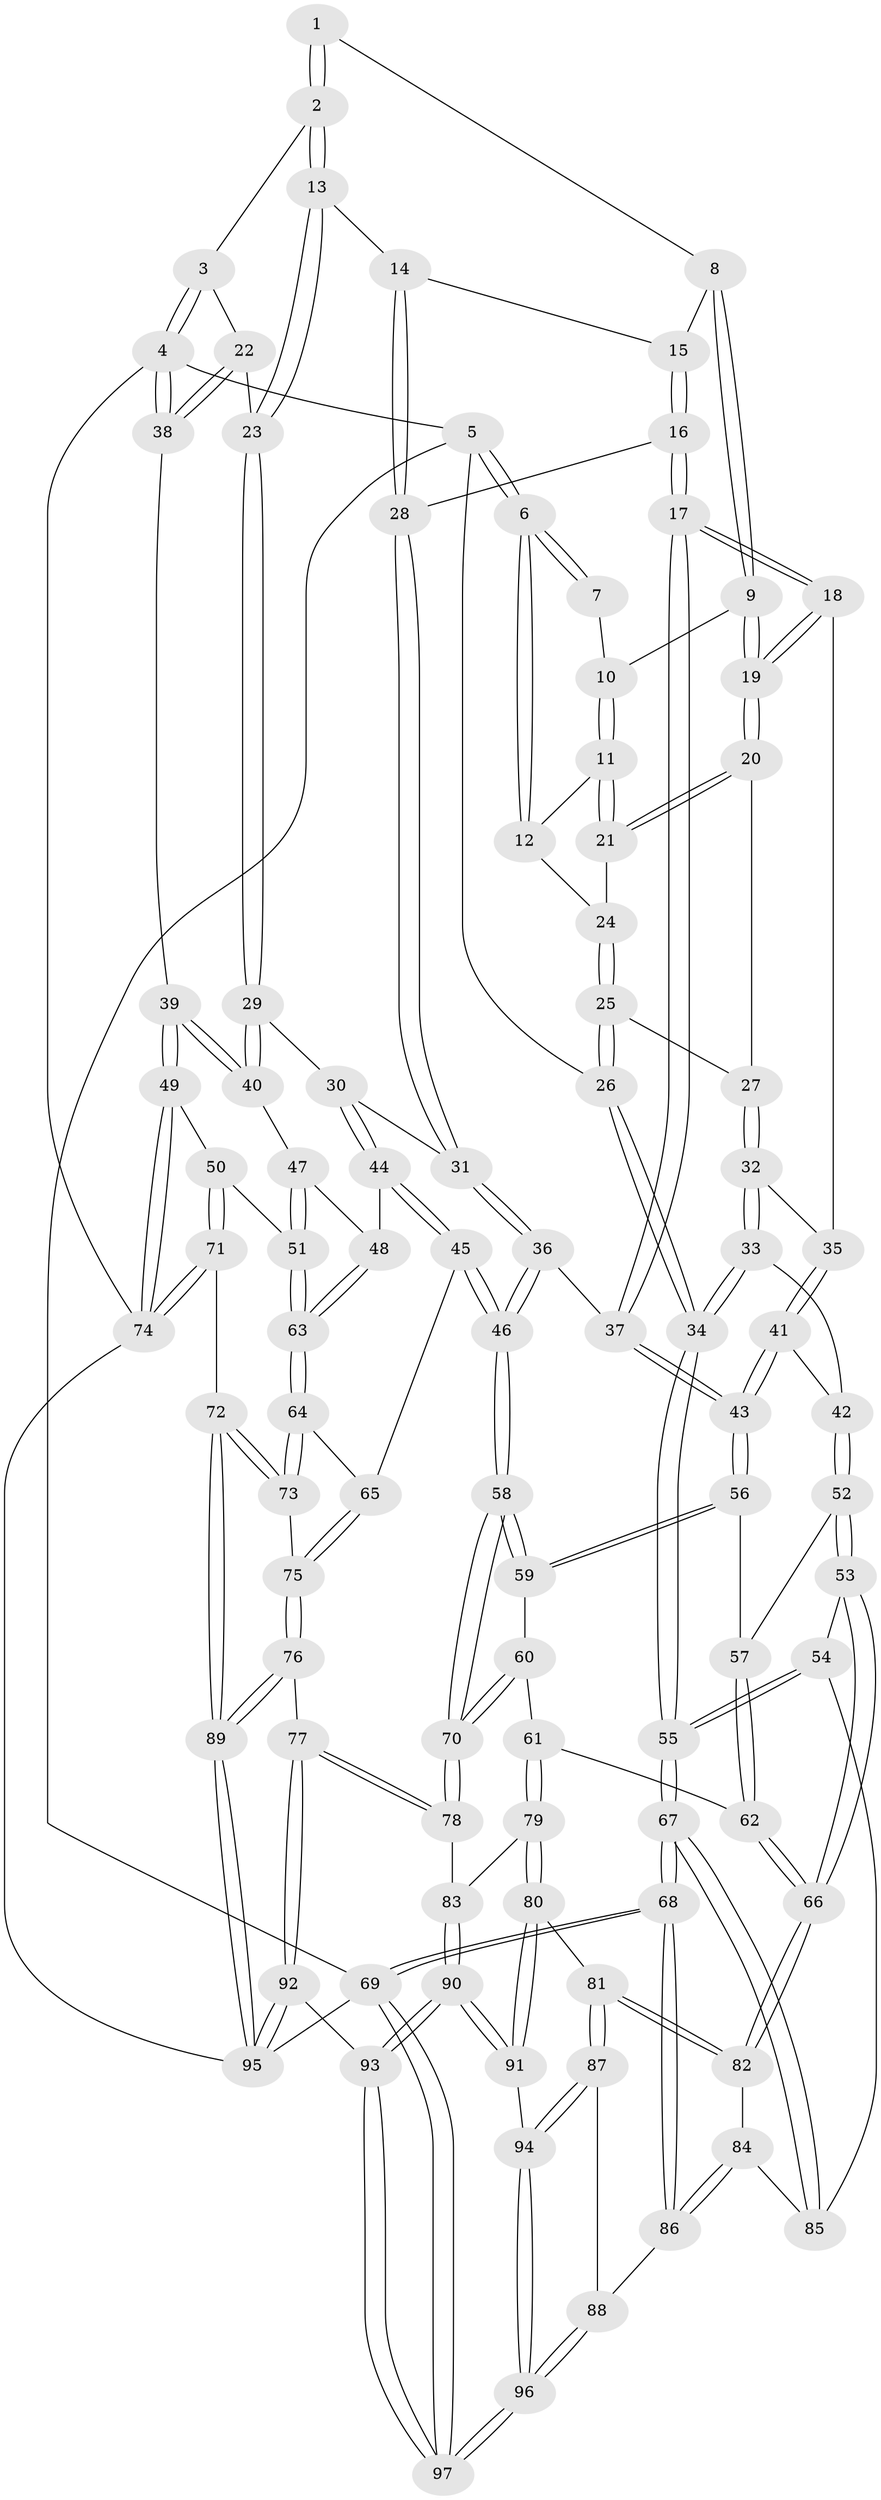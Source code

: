 // Generated by graph-tools (version 1.1) at 2025/27/03/09/25 03:27:03]
// undirected, 97 vertices, 239 edges
graph export_dot {
graph [start="1"]
  node [color=gray90,style=filled];
  1 [pos="+0.4925617330114463+0"];
  2 [pos="+0.6308219407971134+0"];
  3 [pos="+0.6344227896685259+0"];
  4 [pos="+1+0"];
  5 [pos="+0+0"];
  6 [pos="+0+0"];
  7 [pos="+0.1360564427935302+0"];
  8 [pos="+0.3614918001652679+0.09953936356950158"];
  9 [pos="+0.35727610204647825+0.10246916853679237"];
  10 [pos="+0.27319717717566544+0.0923197337675857"];
  11 [pos="+0.22009350866451732+0.136399956295334"];
  12 [pos="+0.07478156840659117+0.003345535973834749"];
  13 [pos="+0.6323926585844262+0"];
  14 [pos="+0.5459717329426408+0.15908555936309343"];
  15 [pos="+0.3852566276801797+0.12586597490785667"];
  16 [pos="+0.4758590002329102+0.2593200192285816"];
  17 [pos="+0.4365224090833789+0.2927154733782592"];
  18 [pos="+0.30008563341724215+0.25330416866453326"];
  19 [pos="+0.2954529952594748+0.24458348456172768"];
  20 [pos="+0.24803647157386507+0.21586018617470354"];
  21 [pos="+0.22338741922601388+0.1636280658195573"];
  22 [pos="+0.9953665206130901+0.21233798881094712"];
  23 [pos="+0.7508926647133604+0.1858096097922715"];
  24 [pos="+0.14550788689996452+0.17449923837680065"];
  25 [pos="+0.10870080293988452+0.250412768833144"];
  26 [pos="+0+0.23863906431934445"];
  27 [pos="+0.12157863190205283+0.2552133952709426"];
  28 [pos="+0.5244521687233115+0.2371581847628855"];
  29 [pos="+0.6937043824568742+0.3352696798726002"];
  30 [pos="+0.6785904799088739+0.33963526145897277"];
  31 [pos="+0.675696043206136+0.33916820444253926"];
  32 [pos="+0.17239068380477432+0.33664081041698046"];
  33 [pos="+0.1149269257076228+0.4371834591812066"];
  34 [pos="+0+0.33727381708654924"];
  35 [pos="+0.2596283991786636+0.32653179375792896"];
  36 [pos="+0.5093776651491669+0.45456553600924876"];
  37 [pos="+0.4343185858484303+0.38324094909259165"];
  38 [pos="+1+0.27252579427532964"];
  39 [pos="+1+0.35811317654314534"];
  40 [pos="+0.8041371496208486+0.38535311858150967"];
  41 [pos="+0.2700805031311967+0.3763045721221602"];
  42 [pos="+0.12335513418796329+0.4460426789008188"];
  43 [pos="+0.318758167025451+0.4616332342999052"];
  44 [pos="+0.6583830665129722+0.5243295947312003"];
  45 [pos="+0.5769667073523035+0.5578930574652947"];
  46 [pos="+0.5240000283220744+0.5538555976515477"];
  47 [pos="+0.7940112493393708+0.4305707415934548"];
  48 [pos="+0.6778462699161196+0.5328869535113303"];
  49 [pos="+1+0.35902678679240985"];
  50 [pos="+0.8663616230352966+0.5284911405688834"];
  51 [pos="+0.787147108113646+0.5680371379783576"];
  52 [pos="+0.16140132437181692+0.5058387218121873"];
  53 [pos="+0.1330309961812791+0.6030352924169594"];
  54 [pos="+0.11712307121548483+0.6034660765602095"];
  55 [pos="+0+0.538697636931655"];
  56 [pos="+0.31661861034206934+0.4679382406028797"];
  57 [pos="+0.26869388605555755+0.49569649119470627"];
  58 [pos="+0.5239444797920538+0.5539106489711819"];
  59 [pos="+0.3608053495607091+0.5241783652989058"];
  60 [pos="+0.3556010267763876+0.595261753590919"];
  61 [pos="+0.3291685674047594+0.6380170921726404"];
  62 [pos="+0.27817430701358986+0.6259880388925676"];
  63 [pos="+0.7710031690517197+0.5962489199992753"];
  64 [pos="+0.776386710996985+0.6248720946801442"];
  65 [pos="+0.6263853177691044+0.6314922658524291"];
  66 [pos="+0.17339930571896592+0.669575194259629"];
  67 [pos="+0+0.6658829295136955"];
  68 [pos="+0+0.953527151753838"];
  69 [pos="+0+1"];
  70 [pos="+0.49683655702203305+0.6176793804728569"];
  71 [pos="+0.9438206800591241+0.7623958447779597"];
  72 [pos="+0.9215173524138367+0.7678650221906499"];
  73 [pos="+0.780691888944667+0.6355413670893819"];
  74 [pos="+1+0.7164528332330835"];
  75 [pos="+0.6352513400882844+0.72978030892555"];
  76 [pos="+0.6113956447835907+0.7720119244466969"];
  77 [pos="+0.5907914859340226+0.7853745353829962"];
  78 [pos="+0.478526723800916+0.7228197683617625"];
  79 [pos="+0.38674292384387376+0.7396336798362675"];
  80 [pos="+0.30745931063650594+0.7843163175621001"];
  81 [pos="+0.20706667290592534+0.7772682729444045"];
  82 [pos="+0.1730213226122531+0.6910058070081238"];
  83 [pos="+0.4264388251395276+0.7428222179272196"];
  84 [pos="+0.04227044235024365+0.7364615538535546"];
  85 [pos="+0.001655822130290295+0.7156104875335816"];
  86 [pos="+0.07141085450829167+0.8610462518231823"];
  87 [pos="+0.172907211613833+0.8326317183758651"];
  88 [pos="+0.07823460052904954+0.8627122983022774"];
  89 [pos="+0.8845177123659987+0.8075255300471748"];
  90 [pos="+0.4342197083754161+0.9918567855481248"];
  91 [pos="+0.33342332464071633+0.9115272693662011"];
  92 [pos="+0.6117324258103405+1"];
  93 [pos="+0.523046898846983+1"];
  94 [pos="+0.22018373629909616+0.9323404994182347"];
  95 [pos="+0.6975502998340353+1"];
  96 [pos="+0.15184658275410443+1"];
  97 [pos="+0.1514455226668914+1"];
  1 -- 2;
  1 -- 2;
  1 -- 8;
  2 -- 3;
  2 -- 13;
  2 -- 13;
  3 -- 4;
  3 -- 4;
  3 -- 22;
  4 -- 5;
  4 -- 38;
  4 -- 38;
  4 -- 74;
  5 -- 6;
  5 -- 6;
  5 -- 26;
  5 -- 69;
  6 -- 7;
  6 -- 7;
  6 -- 12;
  6 -- 12;
  7 -- 10;
  8 -- 9;
  8 -- 9;
  8 -- 15;
  9 -- 10;
  9 -- 19;
  9 -- 19;
  10 -- 11;
  10 -- 11;
  11 -- 12;
  11 -- 21;
  11 -- 21;
  12 -- 24;
  13 -- 14;
  13 -- 23;
  13 -- 23;
  14 -- 15;
  14 -- 28;
  14 -- 28;
  15 -- 16;
  15 -- 16;
  16 -- 17;
  16 -- 17;
  16 -- 28;
  17 -- 18;
  17 -- 18;
  17 -- 37;
  17 -- 37;
  18 -- 19;
  18 -- 19;
  18 -- 35;
  19 -- 20;
  19 -- 20;
  20 -- 21;
  20 -- 21;
  20 -- 27;
  21 -- 24;
  22 -- 23;
  22 -- 38;
  22 -- 38;
  23 -- 29;
  23 -- 29;
  24 -- 25;
  24 -- 25;
  25 -- 26;
  25 -- 26;
  25 -- 27;
  26 -- 34;
  26 -- 34;
  27 -- 32;
  27 -- 32;
  28 -- 31;
  28 -- 31;
  29 -- 30;
  29 -- 40;
  29 -- 40;
  30 -- 31;
  30 -- 44;
  30 -- 44;
  31 -- 36;
  31 -- 36;
  32 -- 33;
  32 -- 33;
  32 -- 35;
  33 -- 34;
  33 -- 34;
  33 -- 42;
  34 -- 55;
  34 -- 55;
  35 -- 41;
  35 -- 41;
  36 -- 37;
  36 -- 46;
  36 -- 46;
  37 -- 43;
  37 -- 43;
  38 -- 39;
  39 -- 40;
  39 -- 40;
  39 -- 49;
  39 -- 49;
  40 -- 47;
  41 -- 42;
  41 -- 43;
  41 -- 43;
  42 -- 52;
  42 -- 52;
  43 -- 56;
  43 -- 56;
  44 -- 45;
  44 -- 45;
  44 -- 48;
  45 -- 46;
  45 -- 46;
  45 -- 65;
  46 -- 58;
  46 -- 58;
  47 -- 48;
  47 -- 51;
  47 -- 51;
  48 -- 63;
  48 -- 63;
  49 -- 50;
  49 -- 74;
  49 -- 74;
  50 -- 51;
  50 -- 71;
  50 -- 71;
  51 -- 63;
  51 -- 63;
  52 -- 53;
  52 -- 53;
  52 -- 57;
  53 -- 54;
  53 -- 66;
  53 -- 66;
  54 -- 55;
  54 -- 55;
  54 -- 85;
  55 -- 67;
  55 -- 67;
  56 -- 57;
  56 -- 59;
  56 -- 59;
  57 -- 62;
  57 -- 62;
  58 -- 59;
  58 -- 59;
  58 -- 70;
  58 -- 70;
  59 -- 60;
  60 -- 61;
  60 -- 70;
  60 -- 70;
  61 -- 62;
  61 -- 79;
  61 -- 79;
  62 -- 66;
  62 -- 66;
  63 -- 64;
  63 -- 64;
  64 -- 65;
  64 -- 73;
  64 -- 73;
  65 -- 75;
  65 -- 75;
  66 -- 82;
  66 -- 82;
  67 -- 68;
  67 -- 68;
  67 -- 85;
  67 -- 85;
  68 -- 69;
  68 -- 69;
  68 -- 86;
  68 -- 86;
  69 -- 97;
  69 -- 97;
  69 -- 95;
  70 -- 78;
  70 -- 78;
  71 -- 72;
  71 -- 74;
  71 -- 74;
  72 -- 73;
  72 -- 73;
  72 -- 89;
  72 -- 89;
  73 -- 75;
  74 -- 95;
  75 -- 76;
  75 -- 76;
  76 -- 77;
  76 -- 89;
  76 -- 89;
  77 -- 78;
  77 -- 78;
  77 -- 92;
  77 -- 92;
  78 -- 83;
  79 -- 80;
  79 -- 80;
  79 -- 83;
  80 -- 81;
  80 -- 91;
  80 -- 91;
  81 -- 82;
  81 -- 82;
  81 -- 87;
  81 -- 87;
  82 -- 84;
  83 -- 90;
  83 -- 90;
  84 -- 85;
  84 -- 86;
  84 -- 86;
  86 -- 88;
  87 -- 88;
  87 -- 94;
  87 -- 94;
  88 -- 96;
  88 -- 96;
  89 -- 95;
  89 -- 95;
  90 -- 91;
  90 -- 91;
  90 -- 93;
  90 -- 93;
  91 -- 94;
  92 -- 93;
  92 -- 95;
  92 -- 95;
  93 -- 97;
  93 -- 97;
  94 -- 96;
  94 -- 96;
  96 -- 97;
  96 -- 97;
}
